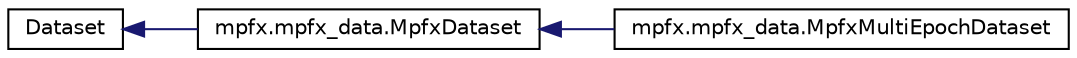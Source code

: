 digraph G
{
  edge [fontname="Helvetica",fontsize="10",labelfontname="Helvetica",labelfontsize="10"];
  node [fontname="Helvetica",fontsize="10",shape=record];
  rankdir=LR;
  Node1 [label="Dataset",height=0.2,width=0.4,color="black", fillcolor="white", style="filled",URL="$classDataset.html"];
  Node1 -> Node2 [dir=back,color="midnightblue",fontsize="10",style="solid",fontname="Helvetica"];
  Node2 [label="mpfx.mpfx_data.MpfxDataset",height=0.2,width=0.4,color="black", fillcolor="white", style="filled",URL="$classmpfx_1_1mpfx__data_1_1MpfxDataset.html",tooltip="Represent a source dataset."];
  Node2 -> Node3 [dir=back,color="midnightblue",fontsize="10",style="solid",fontname="Helvetica"];
  Node3 [label="mpfx.mpfx_data.MpfxMultiEpochDataset",height=0.2,width=0.4,color="black", fillcolor="white", style="filled",URL="$classmpfx_1_1mpfx__data_1_1MpfxMultiEpochDataset.html",tooltip="Represent a source dataset that takes care of files with multiple exposures (epochs)."];
}
